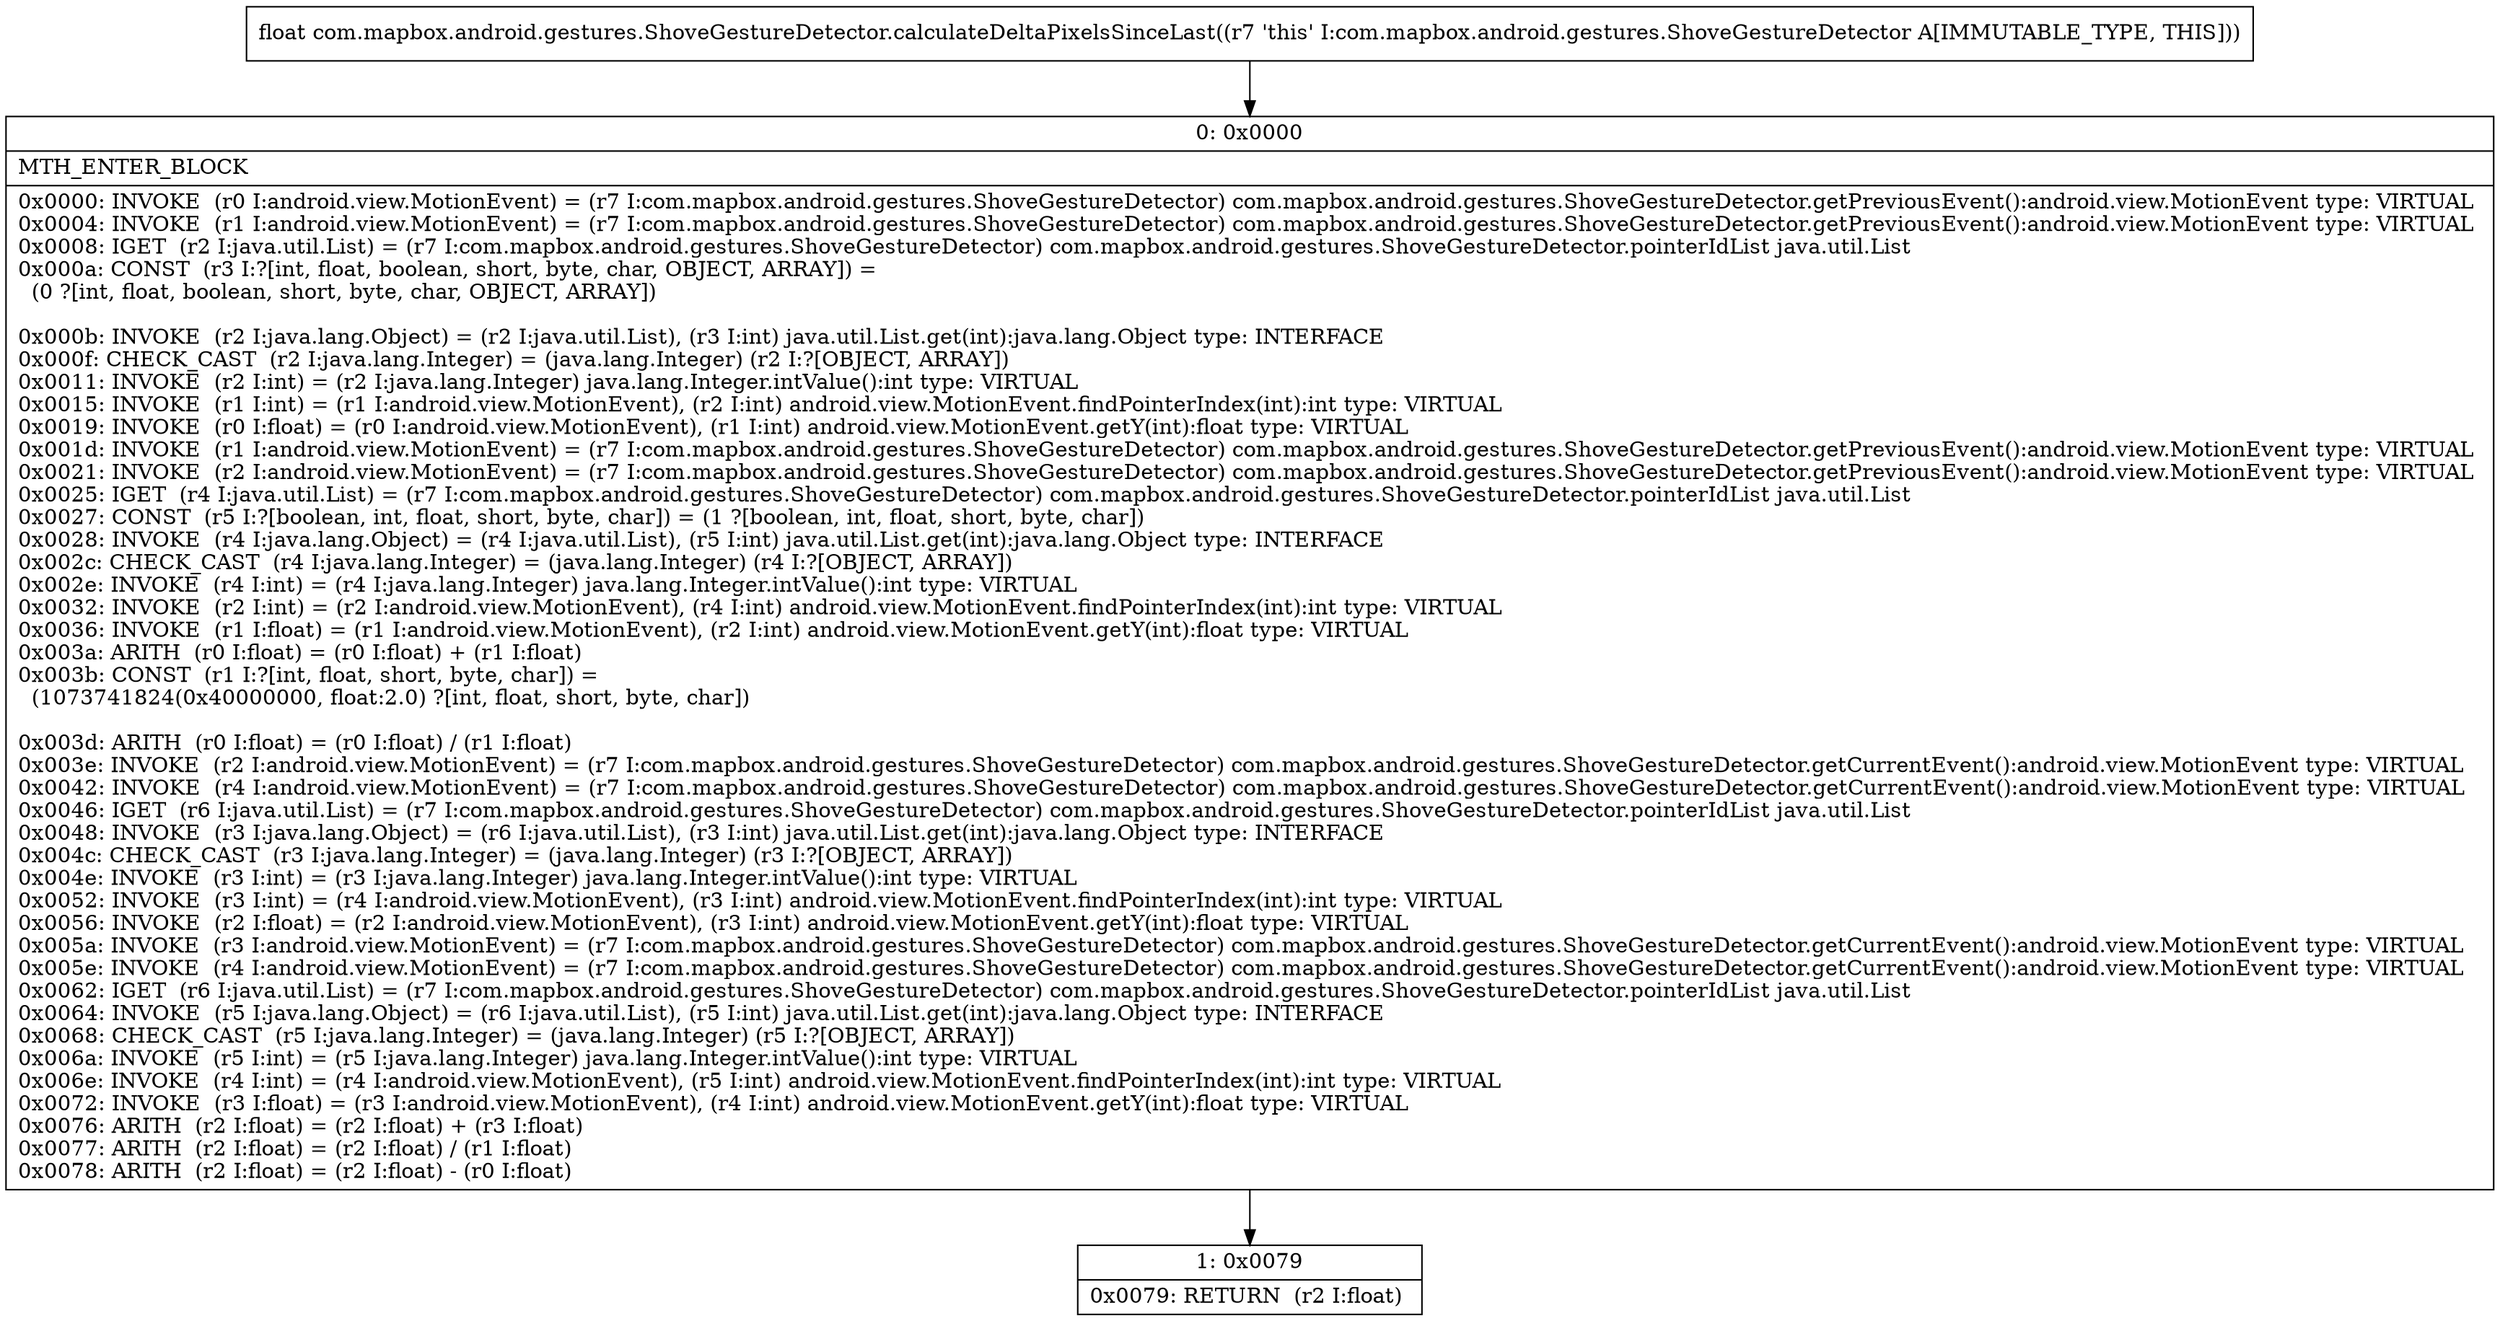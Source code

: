 digraph "CFG forcom.mapbox.android.gestures.ShoveGestureDetector.calculateDeltaPixelsSinceLast()F" {
Node_0 [shape=record,label="{0\:\ 0x0000|MTH_ENTER_BLOCK\l|0x0000: INVOKE  (r0 I:android.view.MotionEvent) = (r7 I:com.mapbox.android.gestures.ShoveGestureDetector) com.mapbox.android.gestures.ShoveGestureDetector.getPreviousEvent():android.view.MotionEvent type: VIRTUAL \l0x0004: INVOKE  (r1 I:android.view.MotionEvent) = (r7 I:com.mapbox.android.gestures.ShoveGestureDetector) com.mapbox.android.gestures.ShoveGestureDetector.getPreviousEvent():android.view.MotionEvent type: VIRTUAL \l0x0008: IGET  (r2 I:java.util.List) = (r7 I:com.mapbox.android.gestures.ShoveGestureDetector) com.mapbox.android.gestures.ShoveGestureDetector.pointerIdList java.util.List \l0x000a: CONST  (r3 I:?[int, float, boolean, short, byte, char, OBJECT, ARRAY]) = \l  (0 ?[int, float, boolean, short, byte, char, OBJECT, ARRAY])\l \l0x000b: INVOKE  (r2 I:java.lang.Object) = (r2 I:java.util.List), (r3 I:int) java.util.List.get(int):java.lang.Object type: INTERFACE \l0x000f: CHECK_CAST  (r2 I:java.lang.Integer) = (java.lang.Integer) (r2 I:?[OBJECT, ARRAY]) \l0x0011: INVOKE  (r2 I:int) = (r2 I:java.lang.Integer) java.lang.Integer.intValue():int type: VIRTUAL \l0x0015: INVOKE  (r1 I:int) = (r1 I:android.view.MotionEvent), (r2 I:int) android.view.MotionEvent.findPointerIndex(int):int type: VIRTUAL \l0x0019: INVOKE  (r0 I:float) = (r0 I:android.view.MotionEvent), (r1 I:int) android.view.MotionEvent.getY(int):float type: VIRTUAL \l0x001d: INVOKE  (r1 I:android.view.MotionEvent) = (r7 I:com.mapbox.android.gestures.ShoveGestureDetector) com.mapbox.android.gestures.ShoveGestureDetector.getPreviousEvent():android.view.MotionEvent type: VIRTUAL \l0x0021: INVOKE  (r2 I:android.view.MotionEvent) = (r7 I:com.mapbox.android.gestures.ShoveGestureDetector) com.mapbox.android.gestures.ShoveGestureDetector.getPreviousEvent():android.view.MotionEvent type: VIRTUAL \l0x0025: IGET  (r4 I:java.util.List) = (r7 I:com.mapbox.android.gestures.ShoveGestureDetector) com.mapbox.android.gestures.ShoveGestureDetector.pointerIdList java.util.List \l0x0027: CONST  (r5 I:?[boolean, int, float, short, byte, char]) = (1 ?[boolean, int, float, short, byte, char]) \l0x0028: INVOKE  (r4 I:java.lang.Object) = (r4 I:java.util.List), (r5 I:int) java.util.List.get(int):java.lang.Object type: INTERFACE \l0x002c: CHECK_CAST  (r4 I:java.lang.Integer) = (java.lang.Integer) (r4 I:?[OBJECT, ARRAY]) \l0x002e: INVOKE  (r4 I:int) = (r4 I:java.lang.Integer) java.lang.Integer.intValue():int type: VIRTUAL \l0x0032: INVOKE  (r2 I:int) = (r2 I:android.view.MotionEvent), (r4 I:int) android.view.MotionEvent.findPointerIndex(int):int type: VIRTUAL \l0x0036: INVOKE  (r1 I:float) = (r1 I:android.view.MotionEvent), (r2 I:int) android.view.MotionEvent.getY(int):float type: VIRTUAL \l0x003a: ARITH  (r0 I:float) = (r0 I:float) + (r1 I:float) \l0x003b: CONST  (r1 I:?[int, float, short, byte, char]) = \l  (1073741824(0x40000000, float:2.0) ?[int, float, short, byte, char])\l \l0x003d: ARITH  (r0 I:float) = (r0 I:float) \/ (r1 I:float) \l0x003e: INVOKE  (r2 I:android.view.MotionEvent) = (r7 I:com.mapbox.android.gestures.ShoveGestureDetector) com.mapbox.android.gestures.ShoveGestureDetector.getCurrentEvent():android.view.MotionEvent type: VIRTUAL \l0x0042: INVOKE  (r4 I:android.view.MotionEvent) = (r7 I:com.mapbox.android.gestures.ShoveGestureDetector) com.mapbox.android.gestures.ShoveGestureDetector.getCurrentEvent():android.view.MotionEvent type: VIRTUAL \l0x0046: IGET  (r6 I:java.util.List) = (r7 I:com.mapbox.android.gestures.ShoveGestureDetector) com.mapbox.android.gestures.ShoveGestureDetector.pointerIdList java.util.List \l0x0048: INVOKE  (r3 I:java.lang.Object) = (r6 I:java.util.List), (r3 I:int) java.util.List.get(int):java.lang.Object type: INTERFACE \l0x004c: CHECK_CAST  (r3 I:java.lang.Integer) = (java.lang.Integer) (r3 I:?[OBJECT, ARRAY]) \l0x004e: INVOKE  (r3 I:int) = (r3 I:java.lang.Integer) java.lang.Integer.intValue():int type: VIRTUAL \l0x0052: INVOKE  (r3 I:int) = (r4 I:android.view.MotionEvent), (r3 I:int) android.view.MotionEvent.findPointerIndex(int):int type: VIRTUAL \l0x0056: INVOKE  (r2 I:float) = (r2 I:android.view.MotionEvent), (r3 I:int) android.view.MotionEvent.getY(int):float type: VIRTUAL \l0x005a: INVOKE  (r3 I:android.view.MotionEvent) = (r7 I:com.mapbox.android.gestures.ShoveGestureDetector) com.mapbox.android.gestures.ShoveGestureDetector.getCurrentEvent():android.view.MotionEvent type: VIRTUAL \l0x005e: INVOKE  (r4 I:android.view.MotionEvent) = (r7 I:com.mapbox.android.gestures.ShoveGestureDetector) com.mapbox.android.gestures.ShoveGestureDetector.getCurrentEvent():android.view.MotionEvent type: VIRTUAL \l0x0062: IGET  (r6 I:java.util.List) = (r7 I:com.mapbox.android.gestures.ShoveGestureDetector) com.mapbox.android.gestures.ShoveGestureDetector.pointerIdList java.util.List \l0x0064: INVOKE  (r5 I:java.lang.Object) = (r6 I:java.util.List), (r5 I:int) java.util.List.get(int):java.lang.Object type: INTERFACE \l0x0068: CHECK_CAST  (r5 I:java.lang.Integer) = (java.lang.Integer) (r5 I:?[OBJECT, ARRAY]) \l0x006a: INVOKE  (r5 I:int) = (r5 I:java.lang.Integer) java.lang.Integer.intValue():int type: VIRTUAL \l0x006e: INVOKE  (r4 I:int) = (r4 I:android.view.MotionEvent), (r5 I:int) android.view.MotionEvent.findPointerIndex(int):int type: VIRTUAL \l0x0072: INVOKE  (r3 I:float) = (r3 I:android.view.MotionEvent), (r4 I:int) android.view.MotionEvent.getY(int):float type: VIRTUAL \l0x0076: ARITH  (r2 I:float) = (r2 I:float) + (r3 I:float) \l0x0077: ARITH  (r2 I:float) = (r2 I:float) \/ (r1 I:float) \l0x0078: ARITH  (r2 I:float) = (r2 I:float) \- (r0 I:float) \l}"];
Node_1 [shape=record,label="{1\:\ 0x0079|0x0079: RETURN  (r2 I:float) \l}"];
MethodNode[shape=record,label="{float com.mapbox.android.gestures.ShoveGestureDetector.calculateDeltaPixelsSinceLast((r7 'this' I:com.mapbox.android.gestures.ShoveGestureDetector A[IMMUTABLE_TYPE, THIS])) }"];
MethodNode -> Node_0;
Node_0 -> Node_1;
}

